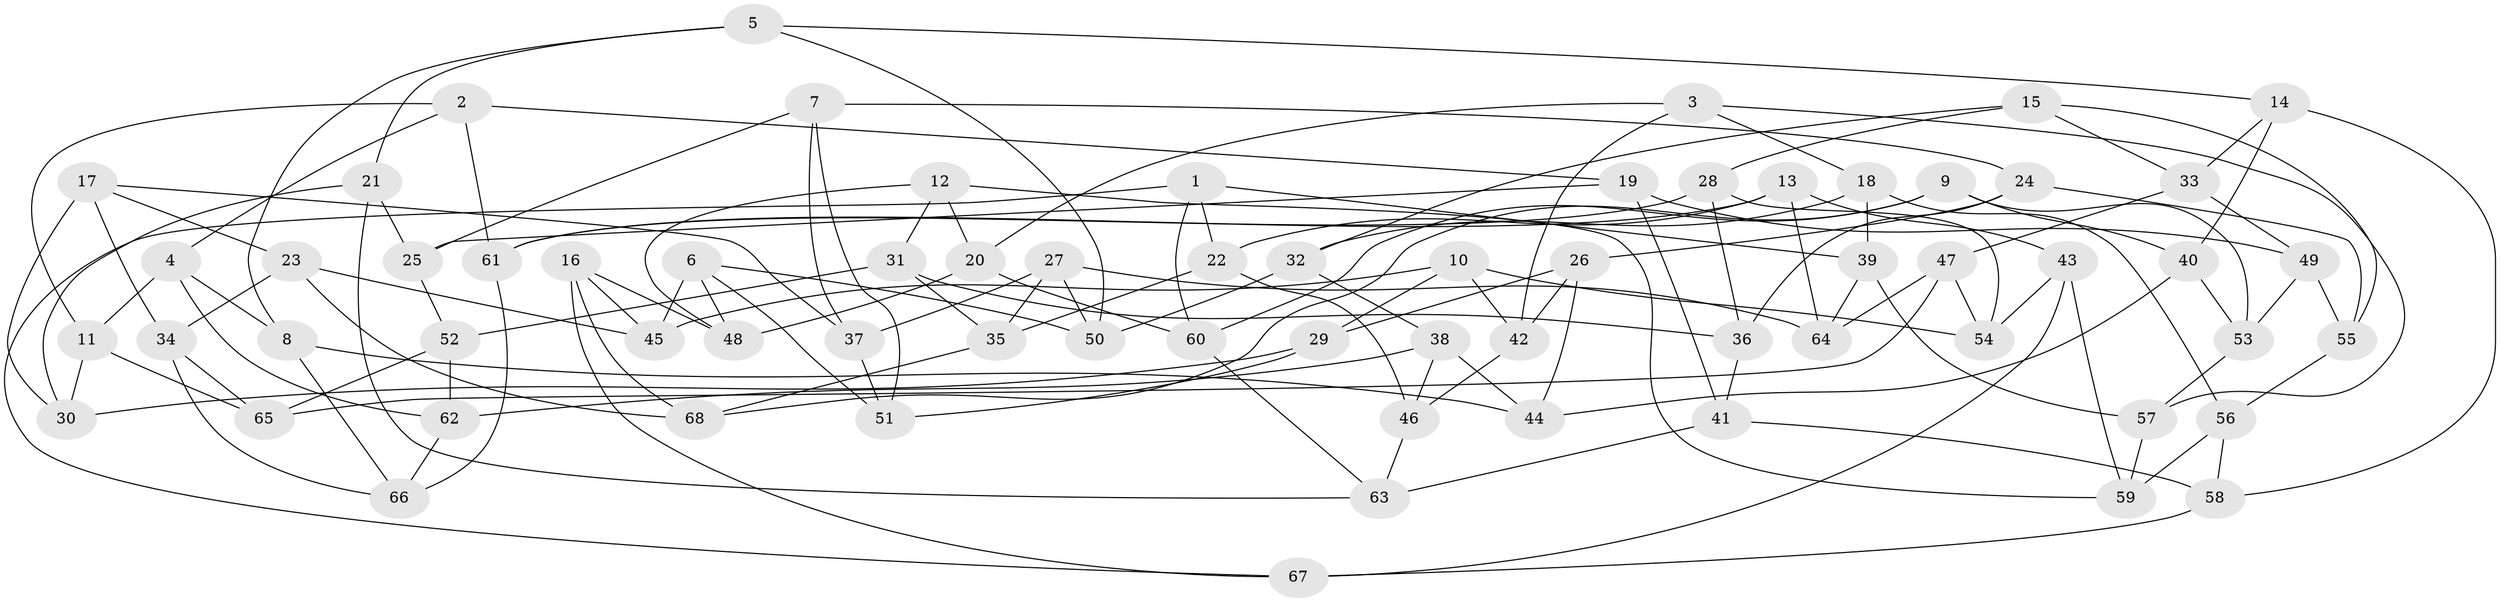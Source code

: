 // coarse degree distribution, {5: 0.2682926829268293, 4: 0.2926829268292683, 3: 0.07317073170731707, 6: 0.36585365853658536}
// Generated by graph-tools (version 1.1) at 2025/38/03/04/25 23:38:06]
// undirected, 68 vertices, 136 edges
graph export_dot {
  node [color=gray90,style=filled];
  1;
  2;
  3;
  4;
  5;
  6;
  7;
  8;
  9;
  10;
  11;
  12;
  13;
  14;
  15;
  16;
  17;
  18;
  19;
  20;
  21;
  22;
  23;
  24;
  25;
  26;
  27;
  28;
  29;
  30;
  31;
  32;
  33;
  34;
  35;
  36;
  37;
  38;
  39;
  40;
  41;
  42;
  43;
  44;
  45;
  46;
  47;
  48;
  49;
  50;
  51;
  52;
  53;
  54;
  55;
  56;
  57;
  58;
  59;
  60;
  61;
  62;
  63;
  64;
  65;
  66;
  67;
  68;
  1 -- 60;
  1 -- 22;
  1 -- 39;
  1 -- 67;
  2 -- 19;
  2 -- 4;
  2 -- 61;
  2 -- 11;
  3 -- 20;
  3 -- 18;
  3 -- 42;
  3 -- 57;
  4 -- 11;
  4 -- 62;
  4 -- 8;
  5 -- 21;
  5 -- 50;
  5 -- 8;
  5 -- 14;
  6 -- 50;
  6 -- 48;
  6 -- 51;
  6 -- 45;
  7 -- 51;
  7 -- 25;
  7 -- 37;
  7 -- 24;
  8 -- 66;
  8 -- 44;
  9 -- 40;
  9 -- 53;
  9 -- 60;
  9 -- 68;
  10 -- 29;
  10 -- 45;
  10 -- 42;
  10 -- 54;
  11 -- 65;
  11 -- 30;
  12 -- 20;
  12 -- 48;
  12 -- 59;
  12 -- 31;
  13 -- 61;
  13 -- 64;
  13 -- 43;
  13 -- 22;
  14 -- 40;
  14 -- 58;
  14 -- 33;
  15 -- 55;
  15 -- 33;
  15 -- 28;
  15 -- 32;
  16 -- 68;
  16 -- 67;
  16 -- 45;
  16 -- 48;
  17 -- 30;
  17 -- 34;
  17 -- 23;
  17 -- 37;
  18 -- 56;
  18 -- 39;
  18 -- 32;
  19 -- 25;
  19 -- 41;
  19 -- 49;
  20 -- 60;
  20 -- 48;
  21 -- 30;
  21 -- 25;
  21 -- 63;
  22 -- 46;
  22 -- 35;
  23 -- 45;
  23 -- 68;
  23 -- 34;
  24 -- 26;
  24 -- 36;
  24 -- 55;
  25 -- 52;
  26 -- 44;
  26 -- 42;
  26 -- 29;
  27 -- 37;
  27 -- 50;
  27 -- 35;
  27 -- 64;
  28 -- 61;
  28 -- 36;
  28 -- 54;
  29 -- 51;
  29 -- 30;
  31 -- 52;
  31 -- 35;
  31 -- 36;
  32 -- 38;
  32 -- 50;
  33 -- 47;
  33 -- 49;
  34 -- 65;
  34 -- 66;
  35 -- 68;
  36 -- 41;
  37 -- 51;
  38 -- 44;
  38 -- 62;
  38 -- 46;
  39 -- 64;
  39 -- 57;
  40 -- 53;
  40 -- 44;
  41 -- 58;
  41 -- 63;
  42 -- 46;
  43 -- 54;
  43 -- 67;
  43 -- 59;
  46 -- 63;
  47 -- 64;
  47 -- 65;
  47 -- 54;
  49 -- 53;
  49 -- 55;
  52 -- 65;
  52 -- 62;
  53 -- 57;
  55 -- 56;
  56 -- 58;
  56 -- 59;
  57 -- 59;
  58 -- 67;
  60 -- 63;
  61 -- 66;
  62 -- 66;
}
